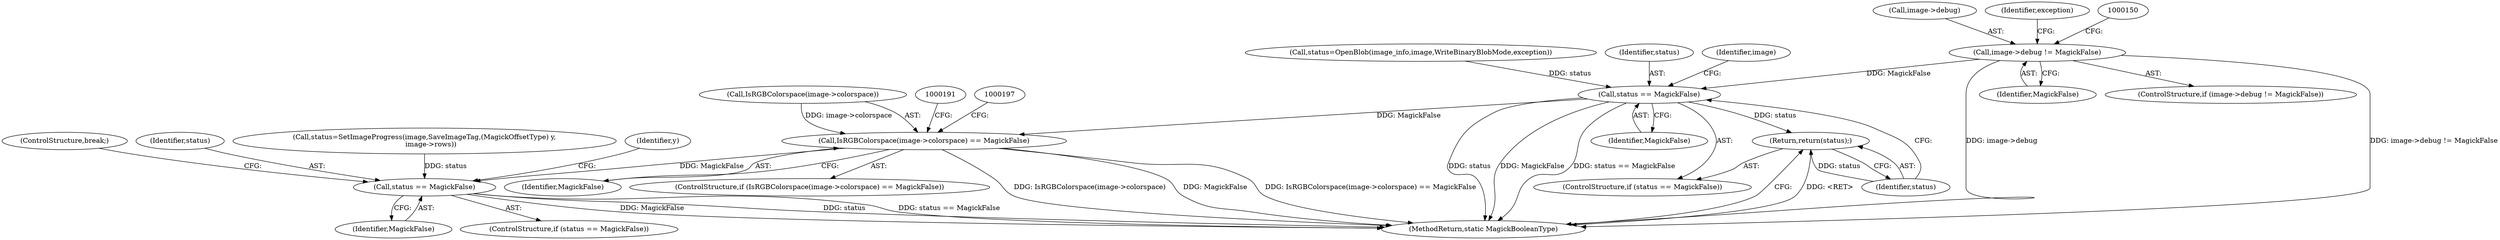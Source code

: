 digraph "0_ImageMagick_14e606db148d6ebcaae20f1e1d6d71903ca4a556@pointer" {
"1000144" [label="(Call,image->debug != MagickFalse)"];
"1000178" [label="(Call,status == MagickFalse)"];
"1000181" [label="(Return,return(status);)"];
"1000184" [label="(Call,IsRGBColorspace(image->colorspace) == MagickFalse)"];
"1000875" [label="(Call,status == MagickFalse)"];
"1000187" [label="(Identifier,image)"];
"1000863" [label="(Call,status=SetImageProgress(image,SaveImageTag,(MagickOffsetType) y,\n      image->rows))"];
"1000145" [label="(Call,image->debug)"];
"1000185" [label="(Call,IsRGBColorspace(image->colorspace))"];
"1000183" [label="(ControlStructure,if (IsRGBColorspace(image->colorspace) == MagickFalse))"];
"1000189" [label="(Identifier,MagickFalse)"];
"1000891" [label="(MethodReturn,static MagickBooleanType)"];
"1000170" [label="(Call,status=OpenBlob(image_info,image,WriteBinaryBlobMode,exception))"];
"1000144" [label="(Call,image->debug != MagickFalse)"];
"1000177" [label="(ControlStructure,if (status == MagickFalse))"];
"1000143" [label="(ControlStructure,if (image->debug != MagickFalse))"];
"1000875" [label="(Call,status == MagickFalse)"];
"1000181" [label="(Return,return(status);)"];
"1000180" [label="(Identifier,MagickFalse)"];
"1000148" [label="(Identifier,MagickFalse)"];
"1000184" [label="(Call,IsRGBColorspace(image->colorspace) == MagickFalse)"];
"1000478" [label="(Identifier,y)"];
"1000178" [label="(Call,status == MagickFalse)"];
"1000878" [label="(ControlStructure,break;)"];
"1000877" [label="(Identifier,MagickFalse)"];
"1000874" [label="(ControlStructure,if (status == MagickFalse))"];
"1000179" [label="(Identifier,status)"];
"1000160" [label="(Identifier,exception)"];
"1000876" [label="(Identifier,status)"];
"1000182" [label="(Identifier,status)"];
"1000144" -> "1000143"  [label="AST: "];
"1000144" -> "1000148"  [label="CFG: "];
"1000145" -> "1000144"  [label="AST: "];
"1000148" -> "1000144"  [label="AST: "];
"1000150" -> "1000144"  [label="CFG: "];
"1000160" -> "1000144"  [label="CFG: "];
"1000144" -> "1000891"  [label="DDG: image->debug != MagickFalse"];
"1000144" -> "1000891"  [label="DDG: image->debug"];
"1000144" -> "1000178"  [label="DDG: MagickFalse"];
"1000178" -> "1000177"  [label="AST: "];
"1000178" -> "1000180"  [label="CFG: "];
"1000179" -> "1000178"  [label="AST: "];
"1000180" -> "1000178"  [label="AST: "];
"1000182" -> "1000178"  [label="CFG: "];
"1000187" -> "1000178"  [label="CFG: "];
"1000178" -> "1000891"  [label="DDG: status == MagickFalse"];
"1000178" -> "1000891"  [label="DDG: status"];
"1000178" -> "1000891"  [label="DDG: MagickFalse"];
"1000170" -> "1000178"  [label="DDG: status"];
"1000178" -> "1000181"  [label="DDG: status"];
"1000178" -> "1000184"  [label="DDG: MagickFalse"];
"1000181" -> "1000177"  [label="AST: "];
"1000181" -> "1000182"  [label="CFG: "];
"1000182" -> "1000181"  [label="AST: "];
"1000891" -> "1000181"  [label="CFG: "];
"1000181" -> "1000891"  [label="DDG: <RET>"];
"1000182" -> "1000181"  [label="DDG: status"];
"1000184" -> "1000183"  [label="AST: "];
"1000184" -> "1000189"  [label="CFG: "];
"1000185" -> "1000184"  [label="AST: "];
"1000189" -> "1000184"  [label="AST: "];
"1000191" -> "1000184"  [label="CFG: "];
"1000197" -> "1000184"  [label="CFG: "];
"1000184" -> "1000891"  [label="DDG: IsRGBColorspace(image->colorspace)"];
"1000184" -> "1000891"  [label="DDG: MagickFalse"];
"1000184" -> "1000891"  [label="DDG: IsRGBColorspace(image->colorspace) == MagickFalse"];
"1000185" -> "1000184"  [label="DDG: image->colorspace"];
"1000184" -> "1000875"  [label="DDG: MagickFalse"];
"1000875" -> "1000874"  [label="AST: "];
"1000875" -> "1000877"  [label="CFG: "];
"1000876" -> "1000875"  [label="AST: "];
"1000877" -> "1000875"  [label="AST: "];
"1000878" -> "1000875"  [label="CFG: "];
"1000478" -> "1000875"  [label="CFG: "];
"1000875" -> "1000891"  [label="DDG: status"];
"1000875" -> "1000891"  [label="DDG: status == MagickFalse"];
"1000875" -> "1000891"  [label="DDG: MagickFalse"];
"1000863" -> "1000875"  [label="DDG: status"];
}
